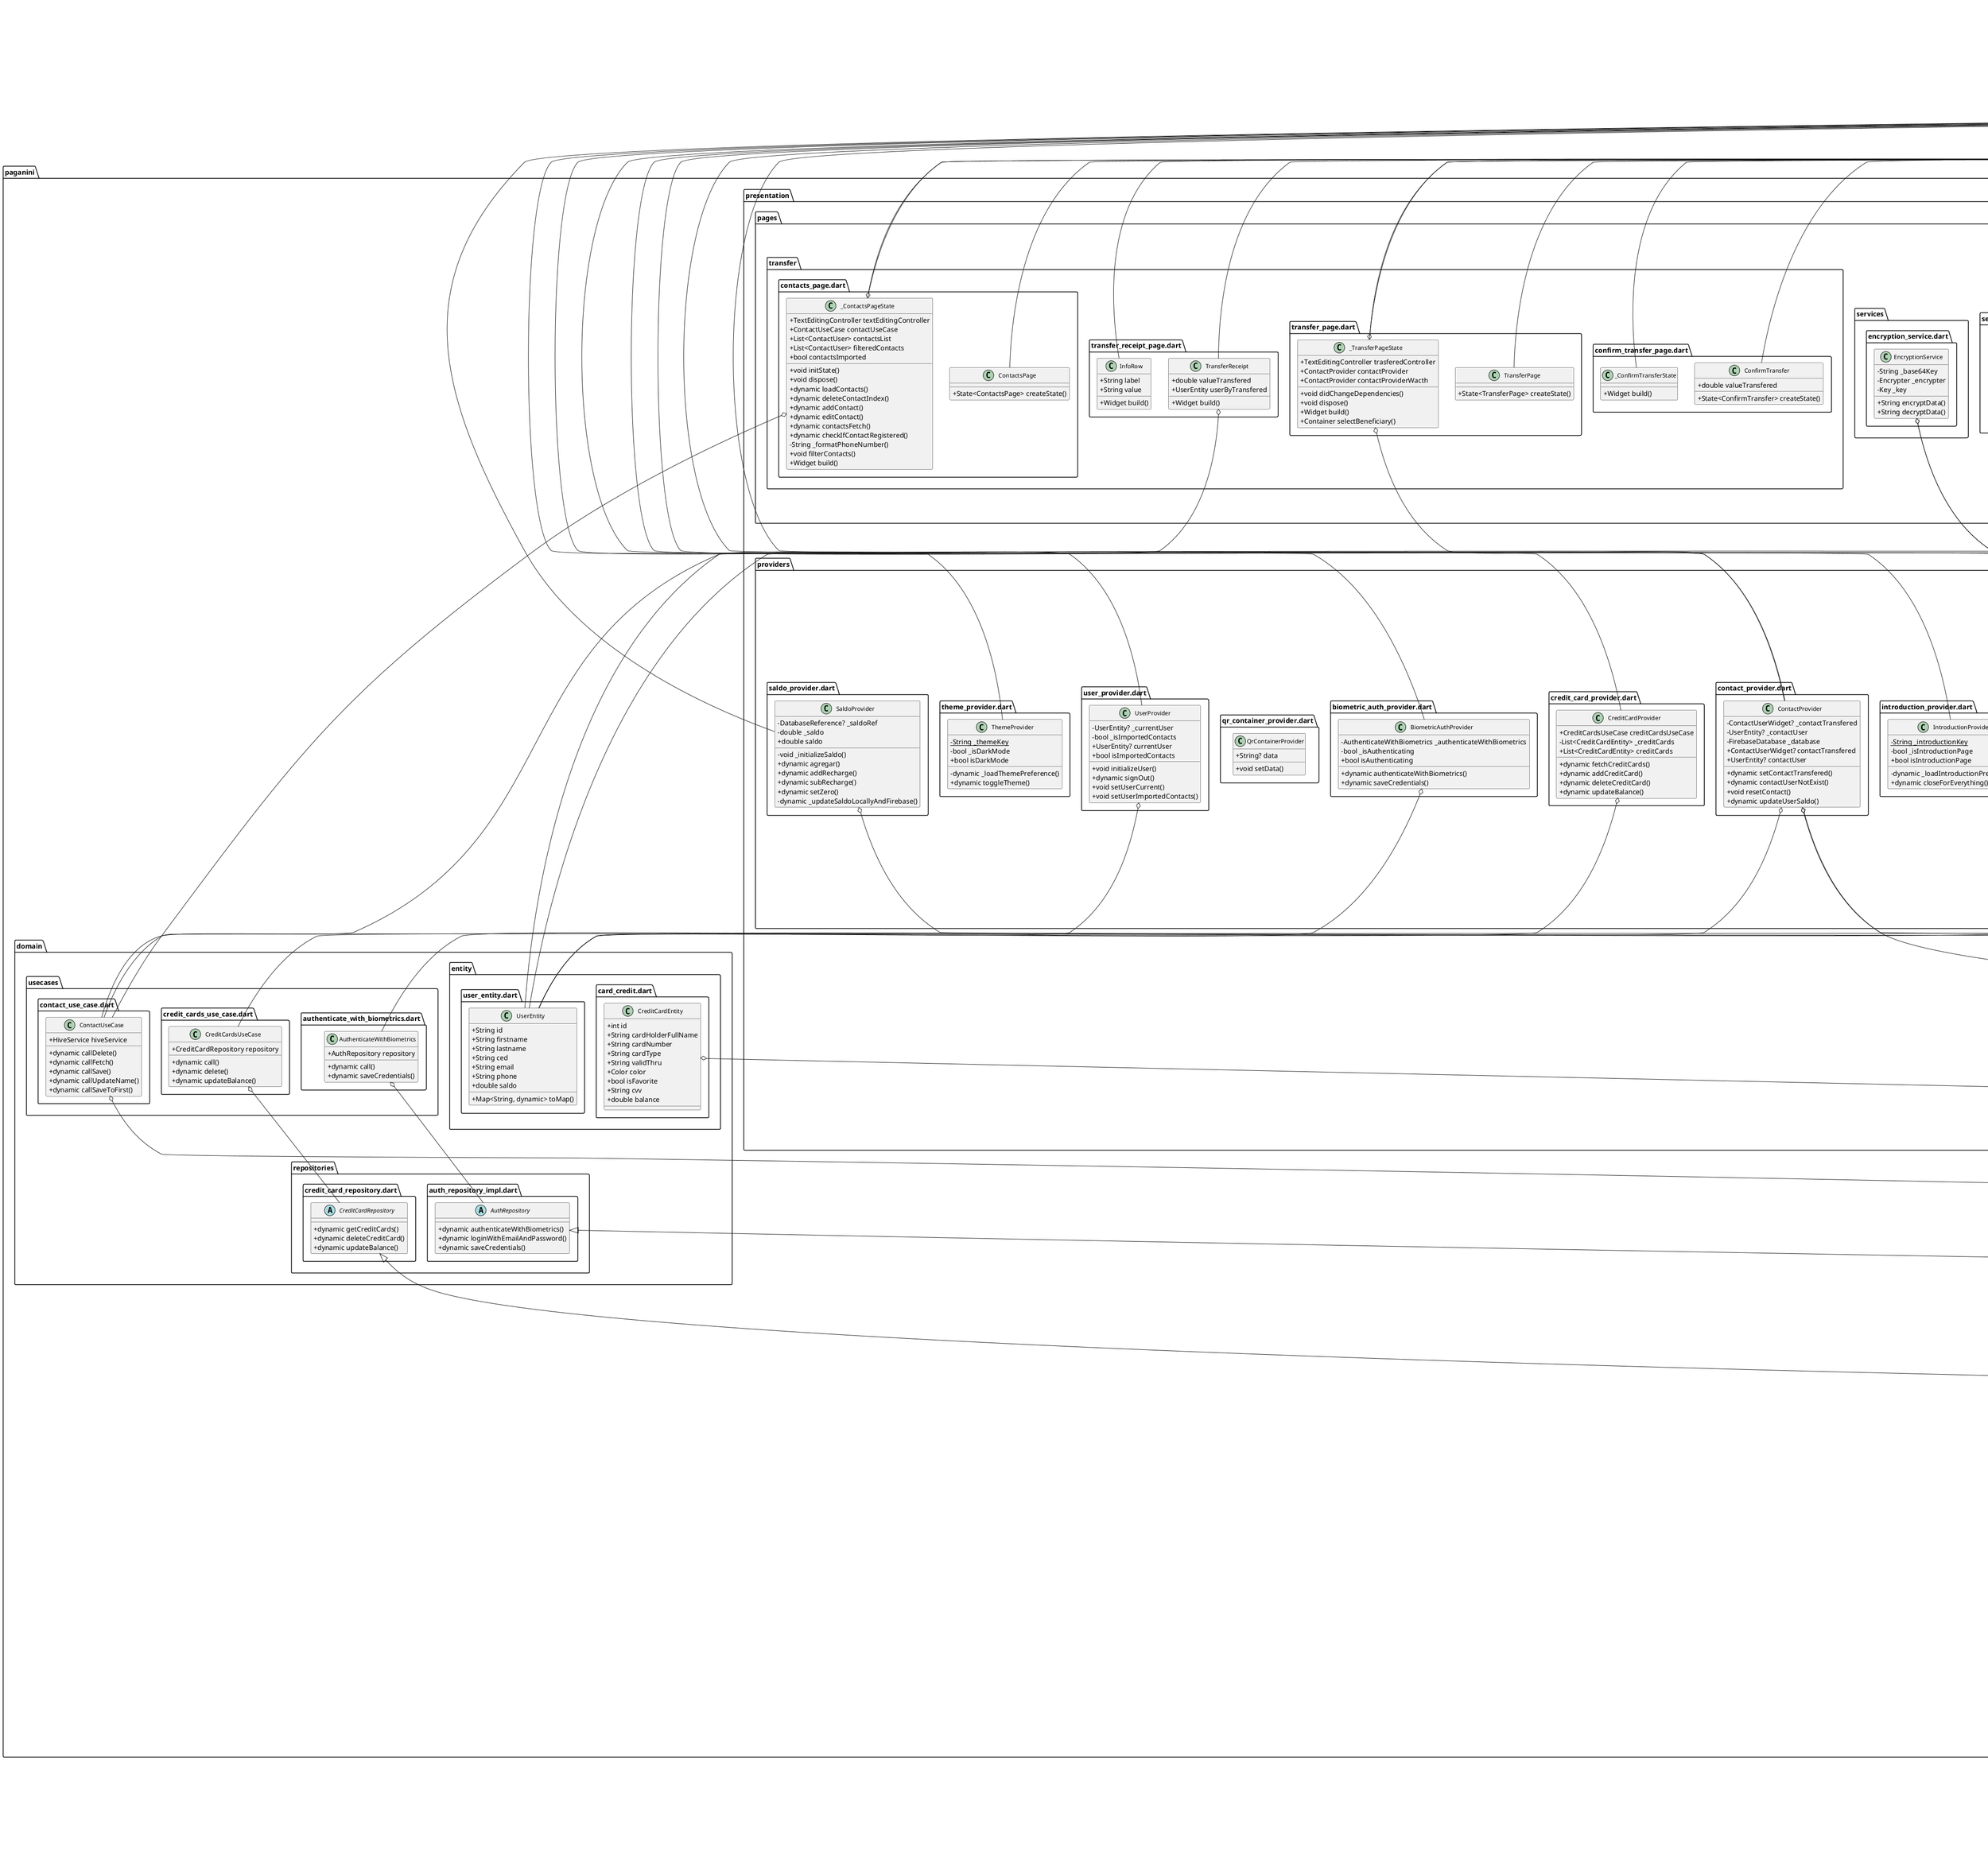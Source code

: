 @startuml paganini
set namespaceSeparator ::

skinparam classAttributeIconSize 0
skinparam classFontSize 12
skinparam classWidth 400
skinparam classMargin 50



class "paganini::core::device::qr_code_scanner.dart::QrCodeScanner" {
  +Function setResult
  +MobileScannerController controller
  +Widget build()
}

"paganini::core::device::qr_code_scanner.dart::QrCodeScanner" o-- "mobile_scanner::src::mobile_scanner_controller.dart::MobileScannerController"
"flutter::src::widgets::framework.dart::StatelessWidget" <|-- "paganini::core::device::qr_code_scanner.dart::QrCodeScanner"

abstract class "paganini::core::routes::app_routes.dart::Routes" {
  {static} +String HOME
  {static} +String INITIAL
  {static} +String LOGIN
  {static} +String BIOLOGIN
  {static} +String REGISTER
  {static} +String QRPAGE
  {static} +String WALLETPAGE
  {static} +String CARDPAGE
  {static} +String CARDDELETEPAGE
  {static} +String TRANSFERPAGE
  {static} +String CONTACTSPAGE
  {static} +String AUTHPAGE
  {static} +String RECHARGE
  {static} +String CONFRECHARGE
  {static} +String PAYMENTPAGE
  {static} +String RECEIPTRECHARGE
  {static} +String CONFTRANSFER
  {static} +String RECEIPTRANSFER
  {static} +String PRINCIPALNAVIGATIONPAGE
  {static} +String INTRODUCTIONPAGE
  {static} +String APPTUTORIALSCREEN
  {static} +String NAVIGATIONPAGE
  {static} +String SETTINGSPAGE
  {static} +String RETURNAMOUNTPAGE
  {static} +String FORGETPASSWORD
  {static} +String HISTORYPAGE
}

class "paganini::core::theme::app_theme.dart::AppTheme" {
  +ThemeData themeLightMode()
  +ThemeData themeDarkMode()
}

abstract class "paganini::data::datasources::credit_card_datasource.dart::CreditCardRemoteDataSource" {
  +dynamic fetchCreditCards()
  +dynamic deleteCreditCardById()
  +dynamic updateBalance()
}

class "paganini::data::datasources::credit_card_datasource.dart::CreditCardRemoteDataSourceImpl" {
  +DatabaseReference db
  -List<CreditCardModel> _creditCards
  +dynamic getUserCreditCards()
  +dynamic fetchCreditCards()
  +dynamic deleteCreditCardById()
  +dynamic updateBalance()
}

"paganini::data::datasources::credit_card_datasource.dart::CreditCardRemoteDataSourceImpl" o-- "firebase_database::firebase_database.dart::DatabaseReference"
"paganini::data::datasources::credit_card_datasource.dart::CreditCardRemoteDataSource" <|-- "paganini::data::datasources::credit_card_datasource.dart::CreditCardRemoteDataSourceImpl"

class "paganini::data::datasources::userservice.dart::UserService" {
  -FirebaseDatabase _database
  +dynamic fetchUserById()
}

"paganini::data::datasources::userservice.dart::UserService" o-- "firebase_database::firebase_database.dart::FirebaseDatabase"

class "paganini::data::local::hive_service.dart::HiveService" {
  {static} +String contactsBoxName
  +dynamic init()
  +dynamic getContacts()
  +dynamic saveContact()
  +dynamic deleteContact()
  +dynamic updateContactName()
  +dynamic saveContactToFirst()
}


class "paganini::data::models::credit_card_model.dart::CreditCardModel" {
  +int id
  +String cardHolderFullName
  +String cardNumber
  +String cardType
  +String validThru
  +bool isFavorite
  +String cvv
  +double balance
  +Color color
  +Map<String, dynamic> toMap()
}

class "paganini::data::models::transaction_model.dart::TransactionModel" {
  +String name
  +String originator
  +double amount
  +String date
  +List<String>? paymentMethods
  +bool isIncome()
  +String toString()
}

class "paganini::data::repositories::auth_respository_impl.dart::AuthRepositoryImpl" {
  -FirebaseAuth _auth
  -LocalAuthentication _localAuth
  -FlutterSecureStorage _secureStorage
  +dynamic authenticateWithBiometrics()
  +dynamic loginWithEmailAndPassword()
  +dynamic saveCredentials()
}

"paganini::data::repositories::auth_respository_impl.dart::AuthRepositoryImpl" o-- "firebase_auth::firebase_auth.dart::FirebaseAuth"
"paganini::data::repositories::auth_respository_impl.dart::AuthRepositoryImpl" o-- "local_auth::src::local_auth.dart::LocalAuthentication"
"paganini::data::repositories::auth_respository_impl.dart::AuthRepositoryImpl" o-- "flutter_secure_storage::flutter_secure_storage.dart::FlutterSecureStorage"
"paganini::domain::repositories::auth_repository_impl.dart::AuthRepository" <|-- "paganini::data::repositories::auth_respository_impl.dart::AuthRepositoryImpl"

class "paganini::data::repositories::credit_card_repository_impl.dart::CreditCardRepositoryImpl" {
  +CreditCardRemoteDataSource remoteDataSource
  +dynamic getCreditCards()
  +dynamic deleteCreditCard()
  +dynamic updateBalance()
}

"paganini::data::repositories::credit_card_repository_impl.dart::CreditCardRepositoryImpl" o-- "paganini::data::datasources::credit_card_datasource.dart::CreditCardRemoteDataSource"
"paganini::domain::repositories::credit_card_repository.dart::CreditCardRepository" <|-- "paganini::data::repositories::credit_card_repository_impl.dart::CreditCardRepositoryImpl"

class "paganini::domain::entity::card_credit.dart::CreditCardEntity" {
  +int id
  +String cardHolderFullName
  +String cardNumber
  +String cardType
  +String validThru
  +Color color
  +bool isFavorite
  +String cvv
  +double balance
}

"paganini::domain::entity::card_credit.dart::CreditCardEntity" o-- "dart::ui::Color"

class "paganini::domain::entity::user_entity.dart::UserEntity" {
  +String id
  +String firstname
  +String lastname
  +String ced
  +String email
  +String phone
  +double saldo
  +Map<String, dynamic> toMap()
}

abstract class "paganini::domain::repositories::auth_repository_impl.dart::AuthRepository" {
  +dynamic authenticateWithBiometrics()
  +dynamic loginWithEmailAndPassword()
  +dynamic saveCredentials()
}

abstract class "paganini::domain::repositories::credit_card_repository.dart::CreditCardRepository" {
  +dynamic getCreditCards()
  +dynamic deleteCreditCard()
  +dynamic updateBalance()
}

class "paganini::domain::usecases::authenticate_with_biometrics.dart::AuthenticateWithBiometrics" {
  +AuthRepository repository
  +dynamic call()
  +dynamic saveCredentials()
}

"paganini::domain::usecases::authenticate_with_biometrics.dart::AuthenticateWithBiometrics" o-- "paganini::domain::repositories::auth_repository_impl.dart::AuthRepository"

class "paganini::domain::usecases::contact_use_case.dart::ContactUseCase" {
  +HiveService hiveService
  +dynamic callDelete()
  +dynamic callFetch()
  +dynamic callSave()
  +dynamic callUpdateName()
  +dynamic callSaveToFirst()
}

"paganini::domain::usecases::contact_use_case.dart::ContactUseCase" o-- "paganini::data::local::hive_service.dart::HiveService"

class "paganini::domain::usecases::credit_cards_use_case.dart::CreditCardsUseCase" {
  +CreditCardRepository repository
  +dynamic call()
  +dynamic delete()
  +dynamic updateBalance()
}

"paganini::domain::usecases::credit_cards_use_case.dart::CreditCardsUseCase" o-- "paganini::domain::repositories::credit_card_repository.dart::CreditCardRepository"


class "paganini::main_app.dart::MainApp" {
  +AppData? appData
  +Widget build()
}

"paganini::main_app.dart::MainApp" o-- "paganini::app_data.dart::AppData"
"flutter::src::widgets::framework.dart::StatelessWidget" <|-- "paganini::main_app.dart::MainApp"

class "paganini::presentation::pages::biometric_login_page.dart::BiometricAuthPage" {
  +Widget build()
}

"flutter::src::widgets::framework.dart::StatelessWidget" <|-- "paganini::presentation::pages::biometric_login_page.dart::BiometricAuthPage"

class "paganini::presentation::pages::cards::card_delete_page.dart::CardDeletePage" {
  +State<CardDeletePage> createState()
}

"flutter::src::widgets::framework.dart::StatefulWidget" <|-- "paganini::presentation::pages::cards::card_delete_page.dart::CardDeletePage"

class "paganini::presentation::pages::cards::card_delete_page.dart::_CardDeletePageState" {
  +Widget build()
  +Padding creditCardListView()
}

"flutter::src::widgets::framework.dart::State" <|-- "paganini::presentation::pages::cards::card_delete_page.dart::_CardDeletePageState"

class "paganini::presentation::pages::cards::card_page.dart::CardPage" {
  +State<CardPage> createState()
}

"flutter::src::widgets::framework.dart::StatefulWidget" <|-- "paganini::presentation::pages::cards::card_page.dart::CardPage"

class "paganini::presentation::pages::cards::card_page.dart::_CardPageState" {
  -GlobalKey<FormState> _formKey
  +TextEditingController nameController
  +TextEditingController numberCreditCardController
  +TextEditingController monthExpirationController
  +TextEditingController yearExpirationController
  +TextEditingController cvvCardController
  +Color? selectedColor
  +String selectedCardType
  +String nameNewCard
  +String numberNewCard
  +String monthExpirationNewCard
  +String yearExpirationNewCard
  +String cvvNewCard
  -bool _isLoading
  +bool isDateValid
  +bool isCvvValid
  +bool registerOneCard
  +void initState()
  +void cleanTextEditingControllers()
  +void dispose()
  +Widget build()
}

"paganini::presentation::pages::cards::card_page.dart::_CardPageState" o-- "flutter::src::widgets::framework.dart::GlobalKey<FormState>"
"paganini::presentation::pages::cards::card_page.dart::_CardPageState" o-- "flutter::src::widgets::editable_text.dart::TextEditingController"
"paganini::presentation::pages::cards::card_page.dart::_CardPageState" o-- "dart::ui::Color"
"flutter::src::widgets::framework.dart::State" <|-- "paganini::presentation::pages::cards::card_page.dart::_CardPageState"

class "paganini::presentation::pages::cards::wallet_page.dart::WalletPage" {
  +State<WalletPage> createState()
}

"flutter::src::widgets::framework.dart::StatefulWidget" <|-- "paganini::presentation::pages::cards::wallet_page.dart::WalletPage"

class "paganini::presentation::pages::cards::wallet_page.dart::_WalletPageState" {
  -PageController _pageController
  +void initState()
  +void dispose()
  +Widget build()
}

"paganini::presentation::pages::cards::wallet_page.dart::_WalletPageState" o-- "flutter::src::widgets::page_view.dart::PageController"
"flutter::src::widgets::framework.dart::State" <|-- "paganini::presentation::pages::cards::wallet_page.dart::_WalletPageState"

class "paganini::presentation::pages::forget_password_page.dart::ForgetPasswordPage" {
  +State<ForgetPasswordPage> createState()
}

"flutter::src::widgets::framework.dart::StatefulWidget" <|-- "paganini::presentation::pages::forget_password_page.dart::ForgetPasswordPage"

class "paganini::presentation::pages::forget_password_page.dart::_ForgetPasswordPageState" {
  -TextEditingController _emailController
  -FirebaseAuth _auth
  -dynamic _resetPassword()
  +void clearText()
  +Widget build()
}

"paganini::presentation::pages::forget_password_page.dart::_ForgetPasswordPageState" o-- "flutter::src::widgets::editable_text.dart::TextEditingController"
"paganini::presentation::pages::forget_password_page.dart::_ForgetPasswordPageState" o-- "firebase_auth::firebase_auth.dart::FirebaseAuth"
"flutter::src::widgets::framework.dart::State" <|-- "paganini::presentation::pages::forget_password_page.dart::_ForgetPasswordPageState"

class "paganini::presentation::pages::history::history_movement.dart::HistoryMovement" {
  +State<HistoryMovement> createState()
}

"flutter::src::widgets::framework.dart::StatefulWidget" <|-- "paganini::presentation::pages::history::history_movement.dart::HistoryMovement"

class "paganini::presentation::pages::history::history_movement.dart::_HistoryMovementState" {
  +bool showAllMovements
  +List<TransactionModel> movements
  +List<TransactionModel> filteredMovements
  +String searchQuery
  +void initState()
  -void _filterMovements()
  +Widget build()
}

"flutter::src::widgets::framework.dart::State" <|-- "paganini::presentation::pages::history::history_movement.dart::_HistoryMovementState"

class "paganini::presentation::pages::home::home_page.dart::HomePage" {
  +State<HomePage> createState()
}

"flutter::src::widgets::framework.dart::StatefulWidget" <|-- "paganini::presentation::pages::home::home_page.dart::HomePage"

class "paganini::presentation::pages::home::home_page.dart::_HomePageState" {
  +UserEntity? userEntity
  -bool _isInitialized
  +bool showAllMovements
  +List<TransactionModel> movements
  +List<TransactionModel> filteredMovements
  +String searchQuery
  -String? _result
  +void initState()
  +void didChangeDependencies()
  +void setResult()
  +Widget build()
}

"paganini::presentation::pages::home::home_page.dart::_HomePageState" o-- "paganini::domain::entity::user_entity.dart::UserEntity"
"flutter::src::widgets::framework.dart::State" <|-- "paganini::presentation::pages::home::home_page.dart::_HomePageState"

class "paganini::presentation::pages::home::home_page.dart::_QuickAccessView" {
  +Size size
  +Widget build()
}

"paganini::presentation::pages::home::home_page.dart::_QuickAccessView" o-- "dart::ui::Size"
"flutter::src::widgets::framework.dart::StatelessWidget" <|-- "paganini::presentation::pages::home::home_page.dart::_QuickAccessView"

class "paganini::presentation::pages::home::home_page.dart::_CreditCardsView" {
  +List<CreditCardEntity> creditCards
  -dynamic _simulateLoading()
  +Widget build()
}

"flutter::src::widgets::framework.dart::StatelessWidget" <|-- "paganini::presentation::pages::home::home_page.dart::_CreditCardsView"

class "paganini::presentation::pages::initial_page.dart::InitialPage" {
  +Widget build()
}


class "paganini::presentation::pages::login::loading_screen.dart::LoadingScreen" {
  +Widget build()
}

"flutter::src::widgets::framework.dart::StatelessWidget" <|-- "paganini::presentation::pages::login::loading_screen.dart::LoadingScreen"

class "paganini::presentation::pages::login::login_page.dart::LoginPage" {
  +State<LoginPage> createState()
}

"flutter::src::widgets::framework.dart::StatefulWidget" <|-- "paganini::presentation::pages::login::login_page.dart::LoginPage"

class "paganini::presentation::pages::login::login_page.dart::_LoginRegisterScreenState" {
  +TextEditingController emailController
  +TextEditingController passwordController
  -FirebaseAuth _auth
  -bool _isPasswordVisible
  +void signUserIn()
  -void _showSnackBar()
  +void wrongEmailMessage()
  +void wrongPasswordMessage()
  +Widget build()
}

"paganini::presentation::pages::login::login_page.dart::_LoginRegisterScreenState" o-- "flutter::src::widgets::editable_text.dart::TextEditingController"
"paganini::presentation::pages::login::login_page.dart::_LoginRegisterScreenState" o-- "firebase_auth::firebase_auth.dart::FirebaseAuth"
"flutter::src::widgets::framework.dart::State" <|-- "paganini::presentation::pages::login::login_page.dart::_LoginRegisterScreenState"

class "paganini::presentation::pages::login::register_page.dart::RegisterPage" {
  +State<RegisterPage> createState()
}

"flutter::src::widgets::framework.dart::StatefulWidget" <|-- "paganini::presentation::pages::login::register_page.dart::RegisterPage"

class "paganini::presentation::pages::login::register_page.dart::_RegisterPageState" {
  +TextEditingController firstNameController
  +TextEditingController lastNameController
  +TextEditingController emailController
  +TextEditingController passwordController
  +TextEditingController phoneController
  +TextEditingController cedController
  -FirebaseAuth _auth
  -GlobalKey<FormState> _formKey
  -bool _isLoading
  -bool _isPasswordVisible
  +dynamic registerUser()
  +void wrongWeakPasswordMessage()
  +void wrongEmailAlreadyInUse()
  +dynamic clearFields()
  +Widget build()
  +Form form()
  +void dispose()
}

"paganini::presentation::pages::login::register_page.dart::_RegisterPageState" o-- "flutter::src::widgets::editable_text.dart::TextEditingController"
"paganini::presentation::pages::login::register_page.dart::_RegisterPageState" o-- "firebase_auth::firebase_auth.dart::FirebaseAuth"
"paganini::presentation::pages::login::register_page.dart::_RegisterPageState" o-- "flutter::src::widgets::framework.dart::GlobalKey<FormState>"
"flutter::src::widgets::framework.dart::State" <|-- "paganini::presentation::pages::login::register_page.dart::_RegisterPageState"

class "paganini::presentation::pages::navigation_page.dart::NavigationPage" {
  +int initialIndex
  +State<NavigationPage> createState()
}

"flutter::src::widgets::framework.dart::StatefulWidget" <|-- "paganini::presentation::pages::navigation_page.dart::NavigationPage"

class "paganini::presentation::pages::navigation_page.dart::_NavigationPageState" {
  -int _selectedIndex
  -List<Widget> _pages
  +void initState()
  +void goToIndex()
  +Widget build()
}

"flutter::src::widgets::framework.dart::State" <|-- "paganini::presentation::pages::navigation_page.dart::_NavigationPageState"

class "paganini::presentation::pages::page_qr::qr_pages.dart::QrPage" {
  +State<QrPage> createState()
}

"flutter::src::widgets::framework.dart::StatefulWidget" <|-- "paganini::presentation::pages::page_qr::qr_pages.dart::QrPage"

class "paganini::presentation::pages::page_qr::qr_pages.dart::_QrPageState" {
  -String? _result
  +ScreenshotController screenshotController
  +dynamic directoryPath
  +void setResult()
  +Widget build()
}

"paganini::presentation::pages::page_qr::qr_pages.dart::_QrPageState" o-- "screenshot::screenshot.dart::ScreenshotController"
"flutter::src::widgets::framework.dart::State" <|-- "paganini::presentation::pages::page_qr::qr_pages.dart::_QrPageState"

class "paganini::presentation::pages::payment::confirm_payments_options_selected.dart::ConfirmPaymentPage" {
  +Widget build()
}

"flutter::src::widgets::framework.dart::StatelessWidget" <|-- "paganini::presentation::pages::payment::confirm_payments_options_selected.dart::ConfirmPaymentPage"

class "paganini::presentation::pages::payment::payments_options.dart::PaymentOptions" {
  +State<PaymentOptions> createState()
}

"flutter::src::widgets::framework.dart::StatefulWidget" <|-- "paganini::presentation::pages::payment::payments_options.dart::PaymentOptions"

class "paganini::presentation::pages::payment::payments_options.dart::_PaymentOptionsState" {
  +Map<int, bool> selectedCards
  +Widget build()
}

"flutter::src::widgets::framework.dart::State" <|-- "paganini::presentation::pages::payment::payments_options.dart::_PaymentOptionsState"

class "paganini::presentation::pages::payment::payment_page.dart::PaymentPage" {
  +String? dataId
  +State<PaymentPage> createState()
}

"flutter::src::widgets::framework.dart::StatefulWidget" <|-- "paganini::presentation::pages::payment::payment_page.dart::PaymentPage"

class "paganini::presentation::pages::payment::payment_page.dart::_PaymentPageState" {
  +TextEditingController pageToUserController
  +TextEditingController noteController
  +List<TextEditingController> saldoControllers
  +ContactUseCase contactUseCase
  +void initState()
  +void dispose()
  +Widget build()
  +Column firstPart()
}

"paganini::presentation::pages::payment::payment_page.dart::_PaymentPageState" o-- "flutter::src::widgets::editable_text.dart::TextEditingController"
"paganini::presentation::pages::payment::payment_page.dart::_PaymentPageState" o-- "paganini::domain::usecases::contact_use_case.dart::ContactUseCase"
"flutter::src::widgets::framework.dart::State" <|-- "paganini::presentation::pages::payment::payment_page.dart::_PaymentPageState"

class "paganini::presentation::pages::recharge::confirm_recharge_page.dart::ConfirmRechargePage" {
  +String? valueRecharge
  +State<ConfirmRechargePage> createState()
}

"flutter::src::widgets::framework.dart::StatefulWidget" <|-- "paganini::presentation::pages::recharge::confirm_recharge_page.dart::ConfirmRechargePage"

class "paganini::presentation::pages::recharge::confirm_recharge_page.dart::_ConfirmRechargePageState" {
  -PageController _pageController
  -bool _isLoading
  +void initState()
  +void dispose()
  +Widget build()
}

"paganini::presentation::pages::recharge::confirm_recharge_page.dart::_ConfirmRechargePageState" o-- "flutter::src::widgets::page_view.dart::PageController"
"flutter::src::widgets::framework.dart::State" <|-- "paganini::presentation::pages::recharge::confirm_recharge_page.dart::_ConfirmRechargePageState"

class "paganini::presentation::pages::recharge::recharge_page.dart::RechargePage" {
  +State<RechargePage> createState()
}

"flutter::src::widgets::framework.dart::StatefulWidget" <|-- "paganini::presentation::pages::recharge::recharge_page.dart::RechargePage"

class "paganini::presentation::pages::recharge::recharge_page.dart::RechargePageState" {
  +TextEditingController controllerAmount
  -String _selectedAmount
  -void _selectAmount()
  -void _clearSelection()
  +Widget build()
  -Widget _buildAmountButton()
}

"paganini::presentation::pages::recharge::recharge_page.dart::RechargePageState" o-- "flutter::src::widgets::editable_text.dart::TextEditingController"
"flutter::src::widgets::framework.dart::State" <|-- "paganini::presentation::pages::recharge::recharge_page.dart::RechargePageState"

class "paganini::presentation::pages::recharge::return_amount_page.dart::ReturnAmountPage" {
  +State<ReturnAmountPage> createState()
}

"flutter::src::widgets::framework.dart::StatefulWidget" <|-- "paganini::presentation::pages::recharge::return_amount_page.dart::ReturnAmountPage"

class "paganini::presentation::pages::recharge::return_amount_page.dart::_ReturnAmountPageState" {
  -PageController _pageController
  +TextEditingController returnAmountController
  -bool _isLoading
  +String selectedType
  -bool _isEnabledTextFormField
  +void initState()
  +void dispose()
  +Widget build()
}

"paganini::presentation::pages::recharge::return_amount_page.dart::_ReturnAmountPageState" o-- "flutter::src::widgets::page_view.dart::PageController"
"paganini::presentation::pages::recharge::return_amount_page.dart::_ReturnAmountPageState" o-- "flutter::src::widgets::editable_text.dart::TextEditingController"
"flutter::src::widgets::framework.dart::State" <|-- "paganini::presentation::pages::recharge::return_amount_page.dart::_ReturnAmountPageState"

class "paganini::presentation::pages::recharge::return_amount_page.dart::_ProcessingStep" {
  +Widget build()
}

"flutter::src::widgets::framework.dart::StatelessWidget" <|-- "paganini::presentation::pages::recharge::return_amount_page.dart::_ProcessingStep"

class "paganini::presentation::pages::services::encryption_service.dart::EncryptionService" {
  -String _base64Key
  -Encrypter _encrypter
  -Key _key
  +String encryptData()
  +String decryptData()
}

"paganini::presentation::pages::services::encryption_service.dart::EncryptionService" o-- "encrypt::encrypt.dart::Encrypter"
"paganini::presentation::pages::services::encryption_service.dart::EncryptionService" o-- "encrypt::encrypt.dart::Key"

class "paganini::presentation::pages::setting::setting_page.dart::SettingPage" {
  +State<SettingPage> createState()
}

"flutter::src::widgets::framework.dart::StatefulWidget" <|-- "paganini::presentation::pages::setting::setting_page.dart::SettingPage"

class "paganini::presentation::pages::setting::setting_page.dart::_SettingPageState" {
  +bool dartThemeSelected
  +Widget build()
}

"flutter::src::widgets::framework.dart::State" <|-- "paganini::presentation::pages::setting::setting_page.dart::_SettingPageState"

class "paganini::presentation::pages::setting::setting_page.dart::_ContainerIcon" {
  +IconData iconData
  +Color color
  +void Function() onTap
  +Widget build()
}

"paganini::presentation::pages::setting::setting_page.dart::_ContainerIcon" o-- "flutter::src::widgets::icon_data.dart::IconData"
"paganini::presentation::pages::setting::setting_page.dart::_ContainerIcon" o-- "dart::ui::Color"
"paganini::presentation::pages::setting::setting_page.dart::_ContainerIcon" o-- "flutter::src::gestures::tap.dart::void Function()"
"flutter::src::widgets::framework.dart::StatelessWidget" <|-- "paganini::presentation::pages::setting::setting_page.dart::_ContainerIcon"

class "paganini::presentation::pages::transfer::confirm_transfer_page.dart::ConfirmTransfer" {
  +double valueTransfered
  +State<ConfirmTransfer> createState()
}

"flutter::src::widgets::framework.dart::StatefulWidget" <|-- "paganini::presentation::pages::transfer::confirm_transfer_page.dart::ConfirmTransfer"

class "paganini::presentation::pages::transfer::confirm_transfer_page.dart::_ConfirmTransferState" {
  +Widget build()
}

"flutter::src::widgets::framework.dart::State" <|-- "paganini::presentation::pages::transfer::confirm_transfer_page.dart::_ConfirmTransferState"

class "paganini::presentation::pages::transfer::contacts_page.dart::ContactsPage" {
  +State<ContactsPage> createState()
}

"flutter::src::widgets::framework.dart::StatefulWidget" <|-- "paganini::presentation::pages::transfer::contacts_page.dart::ContactsPage"

class "paganini::presentation::pages::transfer::contacts_page.dart::_ContactsPageState" {
  +TextEditingController textEditingController
  +ContactUseCase contactUseCase
  +List<ContactUser> contactsList
  +List<ContactUser> filteredContacts
  +bool contactsImported
  +void initState()
  +void dispose()
  +dynamic loadContacts()
  +dynamic deleteContactIndex()
  +dynamic addContact()
  +dynamic editContact()
  +dynamic contactsFetch()
  +dynamic checkIfContactRegistered()
  -String _formatPhoneNumber()
  +void filterContacts()
  +Widget build()
}

"paganini::presentation::pages::transfer::contacts_page.dart::_ContactsPageState" o-- "flutter::src::widgets::editable_text.dart::TextEditingController"
"paganini::presentation::pages::transfer::contacts_page.dart::_ContactsPageState" o-- "paganini::domain::usecases::contact_use_case.dart::ContactUseCase"
"flutter::src::widgets::framework.dart::State" <|-- "paganini::presentation::pages::transfer::contacts_page.dart::_ContactsPageState"

class "paganini::presentation::pages::transfer::transfer_page.dart::TransferPage" {
  +State<TransferPage> createState()
}

"flutter::src::widgets::framework.dart::StatefulWidget" <|-- "paganini::presentation::pages::transfer::transfer_page.dart::TransferPage"

class "paganini::presentation::pages::transfer::transfer_page.dart::_TransferPageState" {
  +TextEditingController trasferedController
  +ContactProvider contactProvider
  +ContactProvider contactProviderWacth
  +void didChangeDependencies()
  +void dispose()
  +Widget build()
  +Container selectBeneficiary()
}

"paganini::presentation::pages::transfer::transfer_page.dart::_TransferPageState" o-- "flutter::src::widgets::editable_text.dart::TextEditingController"
"paganini::presentation::pages::transfer::transfer_page.dart::_TransferPageState" o-- "paganini::presentation::providers::contact_provider.dart::ContactProvider"
"flutter::src::widgets::framework.dart::State" <|-- "paganini::presentation::pages::transfer::transfer_page.dart::_TransferPageState"

class "paganini::presentation::pages::transfer::transfer_receipt_page.dart::TransferReceipt" {
  +double valueTransfered
  +UserEntity userByTransfered
  +Widget build()
}

"paganini::presentation::pages::transfer::transfer_receipt_page.dart::TransferReceipt" o-- "paganini::domain::entity::user_entity.dart::UserEntity"
"flutter::src::widgets::framework.dart::StatelessWidget" <|-- "paganini::presentation::pages::transfer::transfer_receipt_page.dart::TransferReceipt"

class "paganini::presentation::pages::transfer::transfer_receipt_page.dart::InfoRow" {
  +String label
  +String value
  +Widget build()
}

"flutter::src::widgets::framework.dart::StatelessWidget" <|-- "paganini::presentation::pages::transfer::transfer_receipt_page.dart::InfoRow"

class "paganini::presentation::providers::biometric_auth_provider.dart::BiometricAuthProvider" {
  -AuthenticateWithBiometrics _authenticateWithBiometrics
  -bool _isAuthenticating
  +bool isAuthenticating
  +dynamic authenticateWithBiometrics()
  +dynamic saveCredentials()
}

"paganini::presentation::providers::biometric_auth_provider.dart::BiometricAuthProvider" o-- "paganini::domain::usecases::authenticate_with_biometrics.dart::AuthenticateWithBiometrics"
"flutter::src::foundation::change_notifier.dart::ChangeNotifier" <|-- "paganini::presentation::providers::biometric_auth_provider.dart::BiometricAuthProvider"

class "paganini::presentation::providers::contact_provider.dart::ContactProvider" {
  -ContactUserWidget? _contactTransfered
  -UserEntity? _contactUser
  -FirebaseDatabase _database
  +ContactUserWidget? contactTransfered
  +UserEntity? contactUser
  +dynamic setContactTransfered()
  +dynamic contactUserNotExist()
  +void resetContact()
  +dynamic updateUserSaldo()
}

"paganini::presentation::providers::contact_provider.dart::ContactProvider" o-- "paganini::presentation::widgets::contact_user.dart::ContactUserWidget"
"paganini::presentation::providers::contact_provider.dart::ContactProvider" o-- "paganini::domain::entity::user_entity.dart::UserEntity"
"paganini::presentation::providers::contact_provider.dart::ContactProvider" o-- "firebase_database::firebase_database.dart::FirebaseDatabase"
"flutter::src::foundation::change_notifier.dart::ChangeNotifier" <|-- "paganini::presentation::providers::contact_provider.dart::ContactProvider"

class "paganini::presentation::providers::credit_card_provider.dart::CreditCardProvider" {
  +CreditCardsUseCase creditCardsUseCase
  -List<CreditCardEntity> _creditCards
  +List<CreditCardEntity> creditCards
  +dynamic fetchCreditCards()
  +dynamic addCreditCard()
  +dynamic deleteCreditCard()
  +dynamic updateBalance()
}

"paganini::presentation::providers::credit_card_provider.dart::CreditCardProvider" o-- "paganini::domain::usecases::credit_cards_use_case.dart::CreditCardsUseCase"
"flutter::src::foundation::change_notifier.dart::ChangeNotifier" <|-- "paganini::presentation::providers::credit_card_provider.dart::CreditCardProvider"

class "paganini::presentation::providers::introduction_provider.dart::IntroductionProvider" {
  {static} -String _introductionKey
  -bool _isIntroductionPage
  +bool isIntroductionPage
  -dynamic _loadIntroductionPreference()
  +dynamic closeForEverything()
}

"flutter::src::foundation::change_notifier.dart::ChangeNotifier" <|-- "paganini::presentation::providers::introduction_provider.dart::IntroductionProvider"

class "paganini::presentation::providers::payment_provider.dart::PaymentProvider" {
  -bool _isSaldoSelected
  -double _montoSaldo
  -Map<int, double> _selectedCardAmounts
  -double _totalAmountPayUser
  -String _nameUserToPay
  -bool _isConfirmPaymetOrPaymentSelected
  -String _noteUserToPay
  -bool _isOnlySaldoSelected
  -UserEntity? _userPaymentData
  -FirebaseDatabase _database
  +bool isSaldoSelected
  +bool isOnlySaldoSelected
  +double montoSaldo
  +Map<int, double> selectedCardAmounts
  +double totalAmountPayUser
  +String nameUserToPay
  +bool isConfirmPaymetOrPaymentSelected
  +String noteUserToPay
  +UserEntity? userPaymentData
  +void setNoteUserToPay()
  +void setOnlySaldoSelected()
  +void toggleSaldoSelection()
  +void toggleConfirmPaymetOrPaymentSelected()
  +void setNameUserToPay()
  +void setTotalAmountPayUser()
  +void setMontoSaldo()
  +void setCardAmount()
  +void clearSelection()
  +void clearTotalAmountPayUser()
  +void initializeUserPaymentData()
  +dynamic updateUserPaymentSaldo()
}

"paganini::presentation::providers::payment_provider.dart::PaymentProvider" o-- "paganini::domain::entity::user_entity.dart::UserEntity"
"paganini::presentation::providers::payment_provider.dart::PaymentProvider" o-- "firebase_database::firebase_database.dart::FirebaseDatabase"
"flutter::src::foundation::change_notifier.dart::ChangeNotifier" <|-- "paganini::presentation::providers::payment_provider.dart::PaymentProvider"

class "paganini::presentation::providers::qr_container_provider.dart::QrContainerProvider" {
  +String? data
  +void setData()
}

class "paganini::presentation::providers::saldo_provider.dart::SaldoProvider" {
  -DatabaseReference? _saldoRef
  -double _saldo
  +double saldo
  -void _initializeSaldo()
  +dynamic agregar()
  +dynamic addRecharge()
  +dynamic subRecharge()
  +dynamic setZero()
  -dynamic _updateSaldoLocallyAndFirebase()
}

"paganini::presentation::providers::saldo_provider.dart::SaldoProvider" o-- "firebase_database::firebase_database.dart::DatabaseReference"
"flutter::src::foundation::change_notifier.dart::ChangeNotifier" <|-- "paganini::presentation::providers::saldo_provider.dart::SaldoProvider"

class "paganini::presentation::providers::theme_provider.dart::ThemeProvider" {
  {static} -String _themeKey
  -bool _isDarkMode
  +bool isDarkMode
  -dynamic _loadThemePreference()
  +dynamic toggleTheme()
}

"flutter::src::foundation::change_notifier.dart::ChangeNotifier" <|-- "paganini::presentation::providers::theme_provider.dart::ThemeProvider"

class "paganini::presentation::providers::user_provider.dart::UserProvider" {
  -UserEntity? _currentUser
  -bool _isImportedContacts
  +UserEntity? currentUser
  +bool isImportedContacts
  +void initializeUser()
  +dynamic signOut()
  +void setUserCurrent()
  +void setUserImportedContacts()
}

"paganini::presentation::providers::user_provider.dart::UserProvider" o-- "paganini::domain::entity::user_entity.dart::UserEntity"
"flutter::src::foundation::change_notifier.dart::ChangeNotifier" <|-- "paganini::presentation::providers::user_provider.dart::UserProvider"

class "paganini::presentation::widgets::add_contact_dialog.dart::AddContactDialog" {
  +State<AddContactDialog> createState()
}

"flutter::src::widgets::framework.dart::StatefulWidget" <|-- "paganini::presentation::widgets::add_contact_dialog.dart::AddContactDialog"

class "paganini::presentation::widgets::add_contact_dialog.dart::_AddContactDialogState" {
  +TextEditingController nameController
  +TextEditingController phoneController
  +ContactUseCase contactUseCase
  +List<ContactUser> contactsList
  +void initState()
  -dynamic _loadContacts()
  +Widget build()
}

"paganini::presentation::widgets::add_contact_dialog.dart::_AddContactDialogState" o-- "flutter::src::widgets::editable_text.dart::TextEditingController"
"paganini::presentation::widgets::add_contact_dialog.dart::_AddContactDialogState" o-- "paganini::domain::usecases::contact_use_case.dart::ContactUseCase"
"flutter::src::widgets::framework.dart::State" <|-- "paganini::presentation::widgets::add_contact_dialog.dart::_AddContactDialogState"

class "paganini::presentation::widgets::app_bar_content.dart::ContentAppBar" {
  +void signUserOut()
  +Widget build()
}

"flutter::src::widgets::framework.dart::StatelessWidget" <|-- "paganini::presentation::widgets::app_bar_content.dart::ContentAppBar"

class "paganini::presentation::widgets::contact_user.dart::ContactUserWidget" {
  +double width
  +double height
  +Color color
  +String nameUser
  +String phoneUser
  +bool isRegistered
  +Widget build()
}

"paganini::presentation::widgets::contact_user.dart::ContactUserWidget" o-- "dart::ui::Color"
"flutter::src::widgets::framework.dart::StatelessWidget" <|-- "paganini::presentation::widgets::contact_user.dart::ContactUserWidget"

class "paganini::presentation::widgets::container_action_button.dart::ContainerActionButton" {
  +String text
  +IconData iconData
  +Color color
  +double width
  +double height
  +Widget build()
}

"paganini::presentation::widgets::container_action_button.dart::ContainerActionButton" o-- "flutter::src::widgets::icon_data.dart::IconData"
"paganini::presentation::widgets::container_action_button.dart::ContainerActionButton" o-- "dart::ui::Color"
"flutter::src::widgets::framework.dart::StatelessWidget" <|-- "paganini::presentation::widgets::container_action_button.dart::ContainerActionButton"

class "paganini::presentation::widgets::credits_cards_view.dart::CreditCardsView" {
  -PageController _pageController
  +List<CreditCardEntity> creditCards
  +Widget build()
}

"paganini::presentation::widgets::credits_cards_view.dart::CreditCardsView" o-- "flutter::src::widgets::page_view.dart::PageController"
"flutter::src::widgets::framework.dart::StatelessWidget" <|-- "paganini::presentation::widgets::credits_cards_view.dart::CreditCardsView"

class "paganini::presentation::widgets::credit_card_ui.dart::CreditCardWidget" {
  +String cardHolderFullName
  +String cardNumber
  +String cardType
  +String validThru
  +Color color
  +bool? isFavorite
  +String cvv
  +double width
  +double balance
  +bool supportNfc
  +Widget build()
}

"paganini::presentation::widgets::credit_card_ui.dart::CreditCardWidget" o-- "dart::ui::Color"
"flutter::src::widgets::framework.dart::StatelessWidget" <|-- "paganini::presentation::widgets::credit_card_ui.dart::CreditCardWidget"

class "paganini::presentation::widgets::edit_contact_dialog.dart::EditContactDialog" {
  +ContactUser contact
  +Widget build()
}

"paganini::presentation::widgets::edit_contact_dialog.dart::EditContactDialog" o-- "paganini::data::models::contact_model.dart::ContactUser"
"flutter::src::widgets::framework.dart::StatelessWidget" <|-- "paganini::presentation::widgets::edit_contact_dialog.dart::EditContactDialog"

class "paganini::presentation::widgets::floating_button_paganini.dart::FloatingButtonPaganini" {
  +bool isQrPrincipal
  +void Function()? onPressed
  +IconData iconData
  +Widget build()
}

"paganini::presentation::widgets::floating_button_paganini.dart::FloatingButtonPaganini" o-- "dart::ui::void Function()"
"paganini::presentation::widgets::floating_button_paganini.dart::FloatingButtonPaganini" o-- "flutter::src::widgets::icon_data.dart::IconData"
"flutter::src::widgets::framework.dart::StatelessWidget" <|-- "paganini::presentation::widgets::floating_button_paganini.dart::FloatingButtonPaganini"

class "paganini::presentation::widgets::list_title_transaction.dart::ListTitleTransaction" {
  +bool? withDescription
  +TransactionModel transaction
  +double? paddingRight
  +State<ListTitleTransaction> createState()
}

"paganini::presentation::widgets::list_title_transaction.dart::ListTitleTransaction" o-- "paganini::data::models::transaction_model.dart::TransactionModel"
"flutter::src::widgets::framework.dart::StatefulWidget" <|-- "paganini::presentation::widgets::list_title_transaction.dart::ListTitleTransaction"

class "paganini::presentation::widgets::list_title_transaction.dart::_ListTitleTransactionState" {
  -bool _isDescriptionVisible
  +Widget build()
}

"flutter::src::widgets::framework.dart::State" <|-- "paganini::presentation::widgets::list_title_transaction.dart::_ListTitleTransactionState"

class "paganini::presentation::widgets::qr_container.dart::QrContainer" {
  +String? data
  +Widget build()
}

"flutter::src::widgets::framework.dart::StatelessWidget" <|-- "paganini::presentation::widgets::qr_container.dart::QrContainer"

@enduml